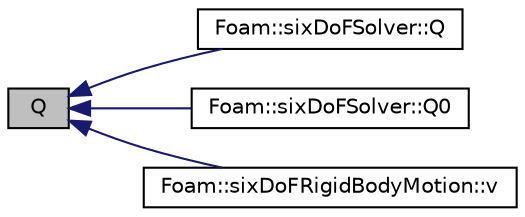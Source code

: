 digraph "Q"
{
  bgcolor="transparent";
  edge [fontname="Helvetica",fontsize="10",labelfontname="Helvetica",labelfontsize="10"];
  node [fontname="Helvetica",fontsize="10",shape=record];
  rankdir="LR";
  Node1 [label="Q",height=0.2,width=0.4,color="black", fillcolor="grey75", style="filled", fontcolor="black"];
  Node1 -> Node2 [dir="back",color="midnightblue",fontsize="10",style="solid",fontname="Helvetica"];
  Node2 [label="Foam::sixDoFSolver::Q",height=0.2,width=0.4,color="black",URL="$a02396.html#a91e4accb536f94a4037e8881fc56327f",tooltip="Return the orientation. "];
  Node1 -> Node3 [dir="back",color="midnightblue",fontsize="10",style="solid",fontname="Helvetica"];
  Node3 [label="Foam::sixDoFSolver::Q0",height=0.2,width=0.4,color="black",URL="$a02396.html#a7f84586012810c9e6a82e78fd0a9867e",tooltip="Return the orientation at previous time-step. "];
  Node1 -> Node4 [dir="back",color="midnightblue",fontsize="10",style="solid",fontname="Helvetica"];
  Node4 [label="Foam::sixDoFRigidBodyMotion::v",height=0.2,width=0.4,color="black",URL="$a02391.html#a7769344d07ff72267a3d5d2882df60c2",tooltip="Return the current velocity. "];
}
